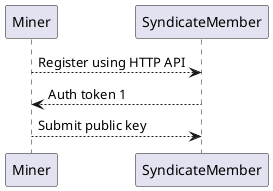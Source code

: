 @startuml

Miner --> SyndicateMember:Register using HTTP API
Miner <-- SyndicateMember: Auth token 1
Miner --> SyndicateMember: Submit public key


@enduml

